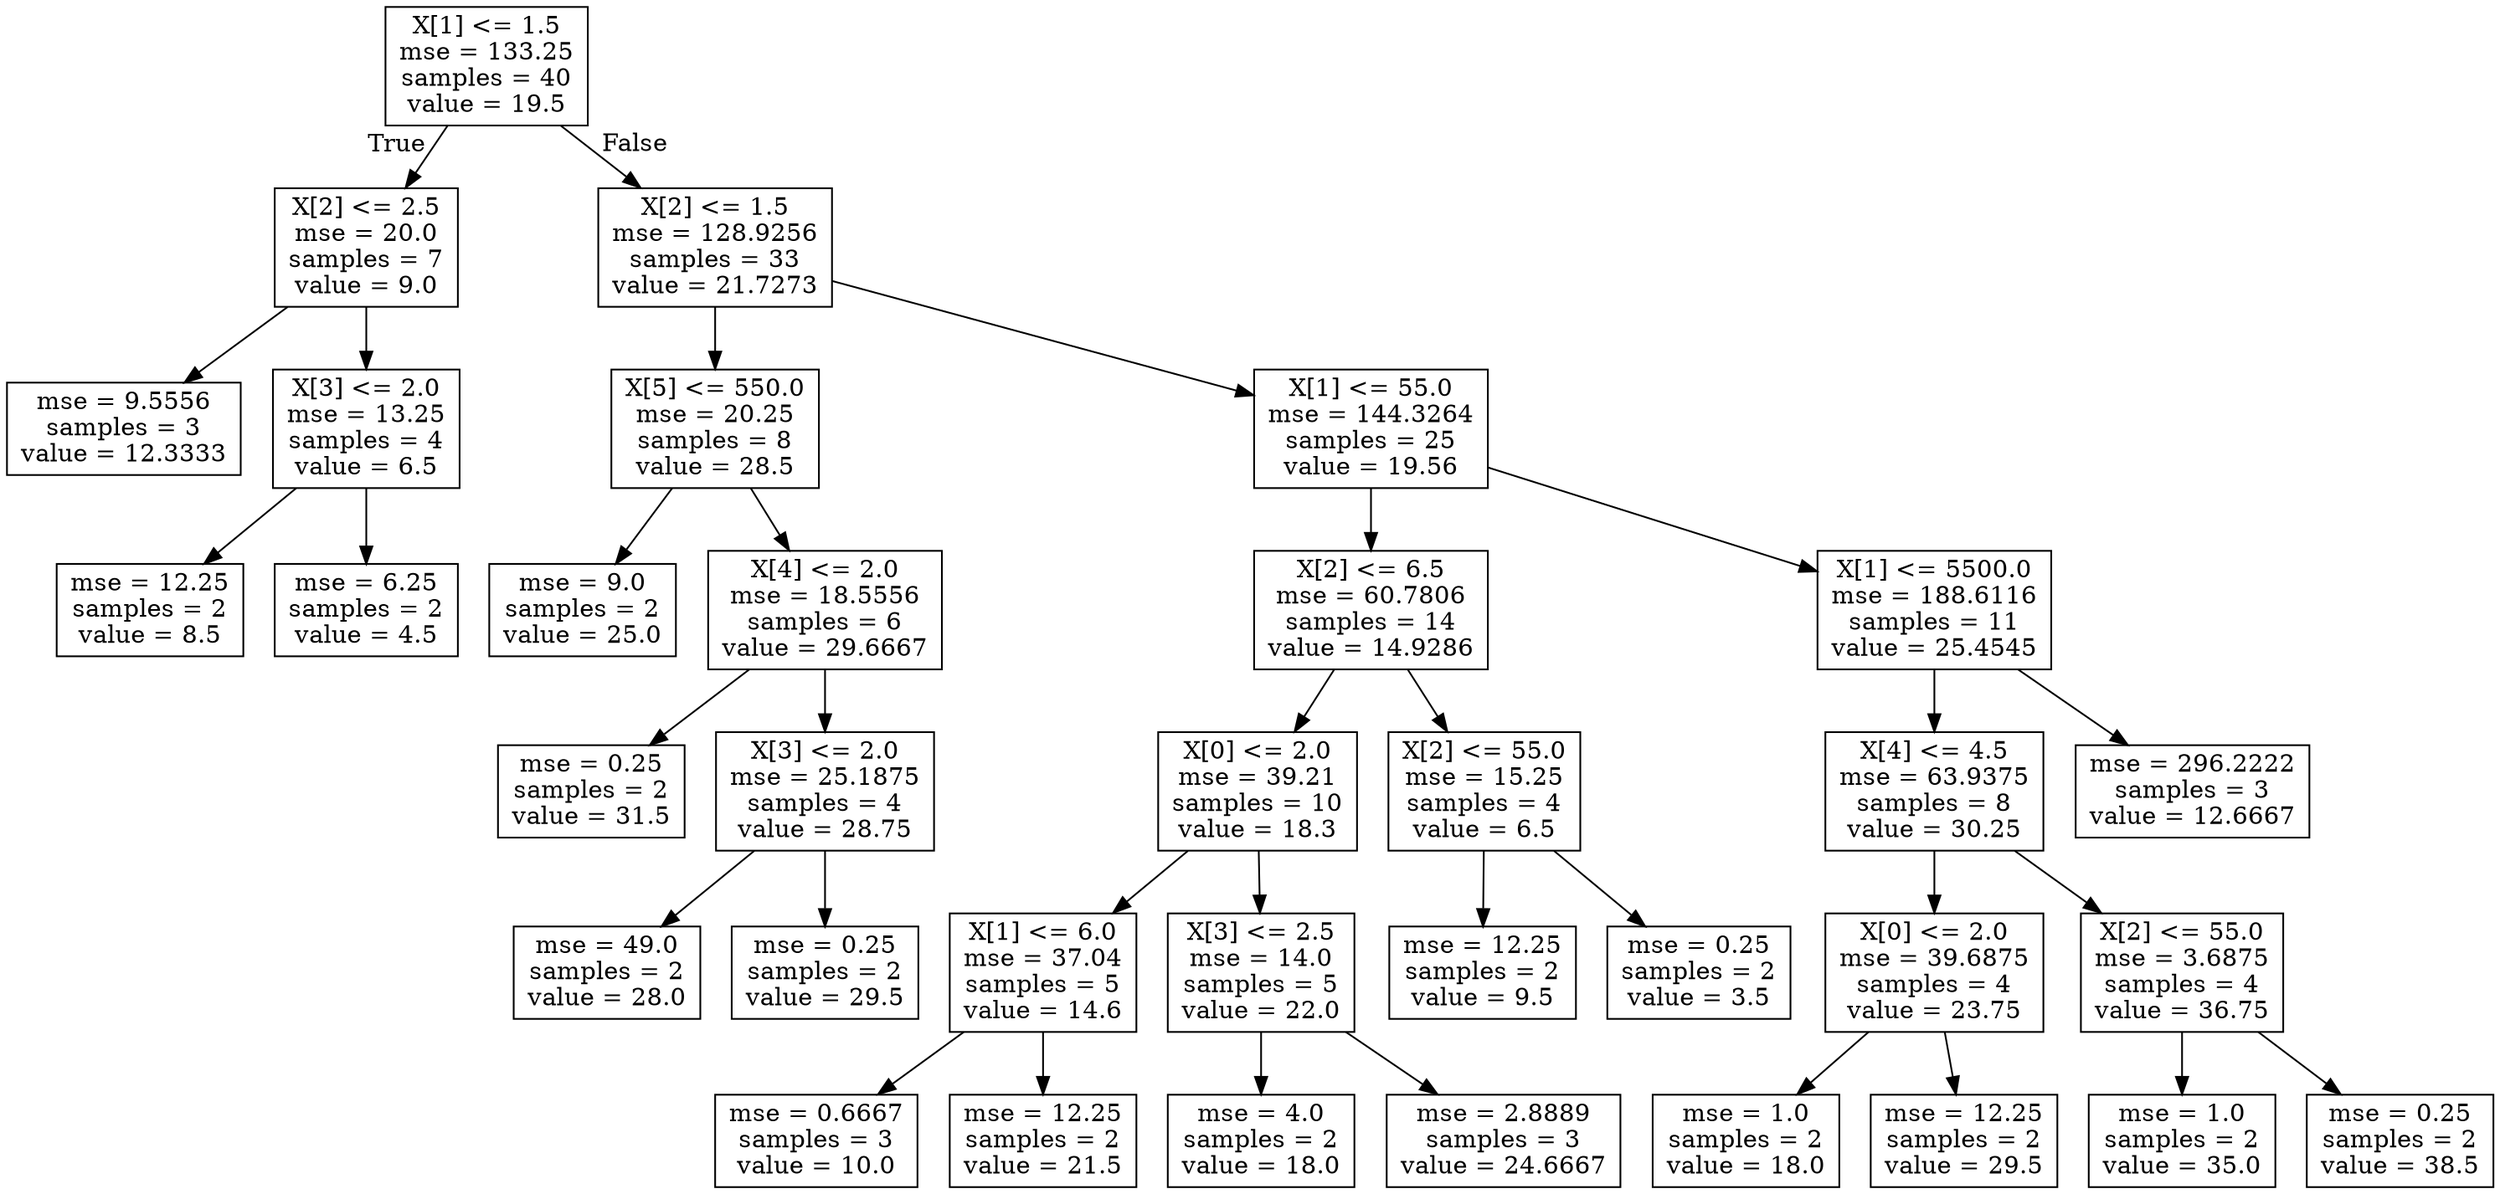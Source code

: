 digraph Tree {
node [shape=box] ;
0 [label="X[1] <= 1.5\nmse = 133.25\nsamples = 40\nvalue = 19.5"] ;
1 [label="X[2] <= 2.5\nmse = 20.0\nsamples = 7\nvalue = 9.0"] ;
0 -> 1 [labeldistance=2.5, labelangle=45, headlabel="True"] ;
2 [label="mse = 9.5556\nsamples = 3\nvalue = 12.3333"] ;
1 -> 2 ;
3 [label="X[3] <= 2.0\nmse = 13.25\nsamples = 4\nvalue = 6.5"] ;
1 -> 3 ;
4 [label="mse = 12.25\nsamples = 2\nvalue = 8.5"] ;
3 -> 4 ;
5 [label="mse = 6.25\nsamples = 2\nvalue = 4.5"] ;
3 -> 5 ;
6 [label="X[2] <= 1.5\nmse = 128.9256\nsamples = 33\nvalue = 21.7273"] ;
0 -> 6 [labeldistance=2.5, labelangle=-45, headlabel="False"] ;
7 [label="X[5] <= 550.0\nmse = 20.25\nsamples = 8\nvalue = 28.5"] ;
6 -> 7 ;
8 [label="mse = 9.0\nsamples = 2\nvalue = 25.0"] ;
7 -> 8 ;
9 [label="X[4] <= 2.0\nmse = 18.5556\nsamples = 6\nvalue = 29.6667"] ;
7 -> 9 ;
10 [label="mse = 0.25\nsamples = 2\nvalue = 31.5"] ;
9 -> 10 ;
11 [label="X[3] <= 2.0\nmse = 25.1875\nsamples = 4\nvalue = 28.75"] ;
9 -> 11 ;
12 [label="mse = 49.0\nsamples = 2\nvalue = 28.0"] ;
11 -> 12 ;
13 [label="mse = 0.25\nsamples = 2\nvalue = 29.5"] ;
11 -> 13 ;
14 [label="X[1] <= 55.0\nmse = 144.3264\nsamples = 25\nvalue = 19.56"] ;
6 -> 14 ;
15 [label="X[2] <= 6.5\nmse = 60.7806\nsamples = 14\nvalue = 14.9286"] ;
14 -> 15 ;
16 [label="X[0] <= 2.0\nmse = 39.21\nsamples = 10\nvalue = 18.3"] ;
15 -> 16 ;
17 [label="X[1] <= 6.0\nmse = 37.04\nsamples = 5\nvalue = 14.6"] ;
16 -> 17 ;
18 [label="mse = 0.6667\nsamples = 3\nvalue = 10.0"] ;
17 -> 18 ;
19 [label="mse = 12.25\nsamples = 2\nvalue = 21.5"] ;
17 -> 19 ;
20 [label="X[3] <= 2.5\nmse = 14.0\nsamples = 5\nvalue = 22.0"] ;
16 -> 20 ;
21 [label="mse = 4.0\nsamples = 2\nvalue = 18.0"] ;
20 -> 21 ;
22 [label="mse = 2.8889\nsamples = 3\nvalue = 24.6667"] ;
20 -> 22 ;
23 [label="X[2] <= 55.0\nmse = 15.25\nsamples = 4\nvalue = 6.5"] ;
15 -> 23 ;
24 [label="mse = 12.25\nsamples = 2\nvalue = 9.5"] ;
23 -> 24 ;
25 [label="mse = 0.25\nsamples = 2\nvalue = 3.5"] ;
23 -> 25 ;
26 [label="X[1] <= 5500.0\nmse = 188.6116\nsamples = 11\nvalue = 25.4545"] ;
14 -> 26 ;
27 [label="X[4] <= 4.5\nmse = 63.9375\nsamples = 8\nvalue = 30.25"] ;
26 -> 27 ;
28 [label="X[0] <= 2.0\nmse = 39.6875\nsamples = 4\nvalue = 23.75"] ;
27 -> 28 ;
29 [label="mse = 1.0\nsamples = 2\nvalue = 18.0"] ;
28 -> 29 ;
30 [label="mse = 12.25\nsamples = 2\nvalue = 29.5"] ;
28 -> 30 ;
31 [label="X[2] <= 55.0\nmse = 3.6875\nsamples = 4\nvalue = 36.75"] ;
27 -> 31 ;
32 [label="mse = 1.0\nsamples = 2\nvalue = 35.0"] ;
31 -> 32 ;
33 [label="mse = 0.25\nsamples = 2\nvalue = 38.5"] ;
31 -> 33 ;
34 [label="mse = 296.2222\nsamples = 3\nvalue = 12.6667"] ;
26 -> 34 ;
}